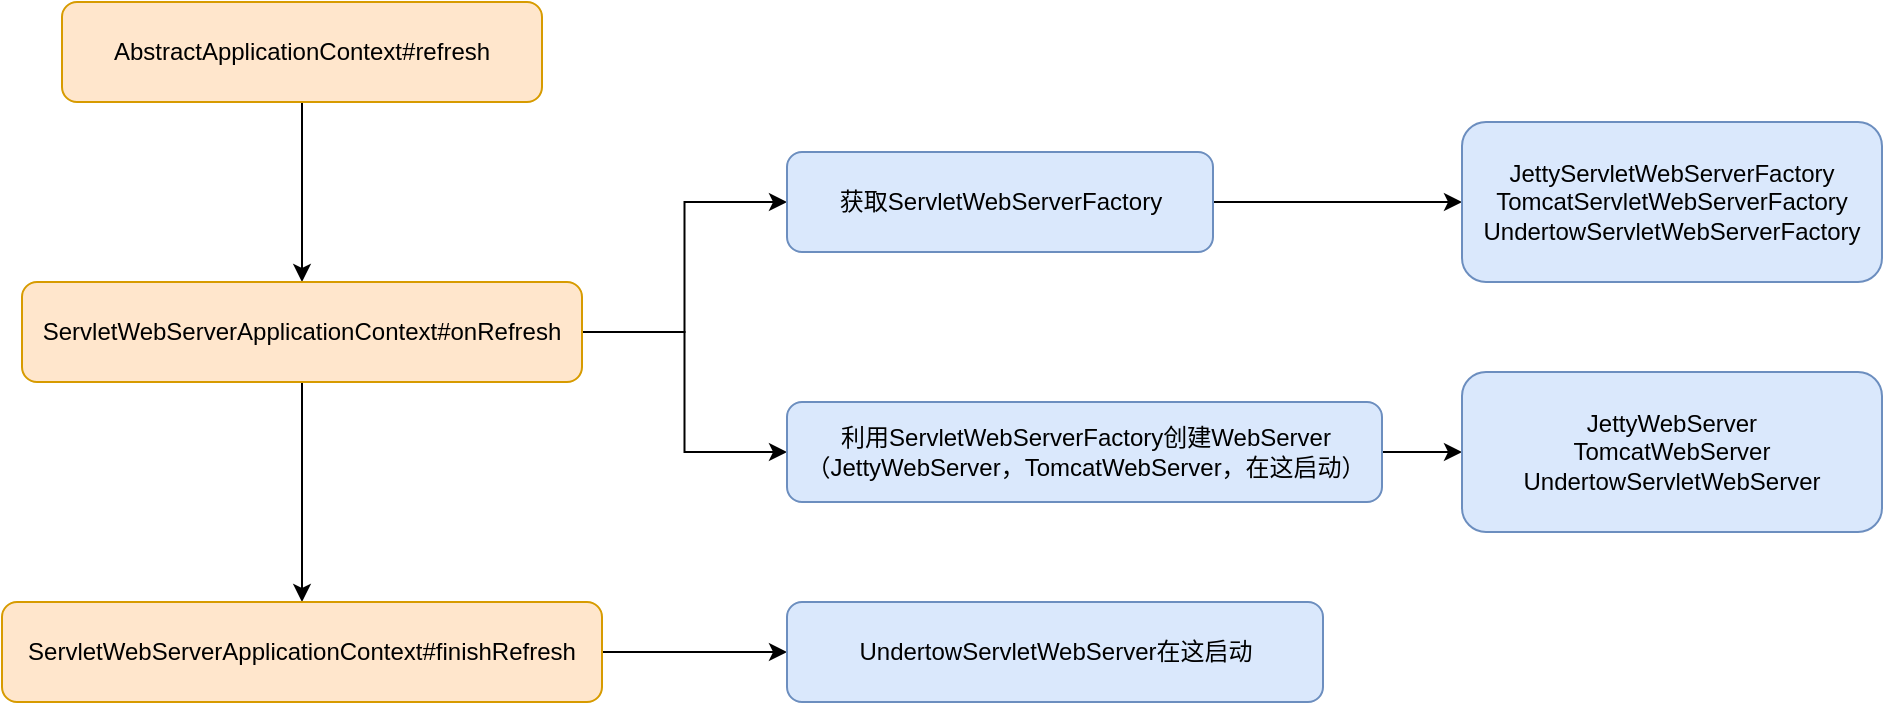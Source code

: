 <mxfile version="14.5.3" type="github">
  <diagram id="-ahcEEFHBMHVNG3VfpO8" name="Page-1">
    <mxGraphModel dx="946" dy="536" grid="1" gridSize="10" guides="1" tooltips="1" connect="1" arrows="1" fold="1" page="1" pageScale="1" pageWidth="827" pageHeight="1169" math="0" shadow="0">
      <root>
        <mxCell id="0" />
        <mxCell id="1" parent="0" />
        <mxCell id="Uoi0qUkUmW6noMAwvUM0-11" style="edgeStyle=orthogonalEdgeStyle;rounded=0;orthogonalLoop=1;jettySize=auto;html=1;" edge="1" parent="1" source="Uoi0qUkUmW6noMAwvUM0-1" target="Uoi0qUkUmW6noMAwvUM0-3">
          <mxGeometry relative="1" as="geometry" />
        </mxCell>
        <mxCell id="Uoi0qUkUmW6noMAwvUM0-1" value="AbstractApplicationContext#refresh" style="rounded=1;whiteSpace=wrap;html=1;fillColor=#ffe6cc;strokeColor=#d79b00;" vertex="1" parent="1">
          <mxGeometry x="250" y="110" width="240" height="50" as="geometry" />
        </mxCell>
        <mxCell id="Uoi0qUkUmW6noMAwvUM0-12" style="edgeStyle=orthogonalEdgeStyle;rounded=0;orthogonalLoop=1;jettySize=auto;html=1;" edge="1" parent="1" source="Uoi0qUkUmW6noMAwvUM0-3" target="Uoi0qUkUmW6noMAwvUM0-10">
          <mxGeometry relative="1" as="geometry" />
        </mxCell>
        <mxCell id="Uoi0qUkUmW6noMAwvUM0-13" style="edgeStyle=orthogonalEdgeStyle;rounded=0;orthogonalLoop=1;jettySize=auto;html=1;exitX=1;exitY=0.5;exitDx=0;exitDy=0;entryX=0;entryY=0.5;entryDx=0;entryDy=0;" edge="1" parent="1" source="Uoi0qUkUmW6noMAwvUM0-3" target="Uoi0qUkUmW6noMAwvUM0-4">
          <mxGeometry relative="1" as="geometry" />
        </mxCell>
        <mxCell id="Uoi0qUkUmW6noMAwvUM0-14" style="edgeStyle=orthogonalEdgeStyle;rounded=0;orthogonalLoop=1;jettySize=auto;html=1;exitX=1;exitY=0.5;exitDx=0;exitDy=0;entryX=0;entryY=0.5;entryDx=0;entryDy=0;" edge="1" parent="1" source="Uoi0qUkUmW6noMAwvUM0-3" target="Uoi0qUkUmW6noMAwvUM0-6">
          <mxGeometry relative="1" as="geometry" />
        </mxCell>
        <mxCell id="Uoi0qUkUmW6noMAwvUM0-3" value="ServletWebServerApplicationContext#onRefresh" style="rounded=1;whiteSpace=wrap;html=1;fillColor=#ffe6cc;strokeColor=#d79b00;" vertex="1" parent="1">
          <mxGeometry x="230" y="250" width="280" height="50" as="geometry" />
        </mxCell>
        <mxCell id="Uoi0qUkUmW6noMAwvUM0-15" style="edgeStyle=orthogonalEdgeStyle;rounded=0;orthogonalLoop=1;jettySize=auto;html=1;exitX=1;exitY=0.5;exitDx=0;exitDy=0;entryX=0;entryY=0.5;entryDx=0;entryDy=0;" edge="1" parent="1" source="Uoi0qUkUmW6noMAwvUM0-4" target="Uoi0qUkUmW6noMAwvUM0-7">
          <mxGeometry relative="1" as="geometry" />
        </mxCell>
        <mxCell id="Uoi0qUkUmW6noMAwvUM0-4" value="获取ServletWebServerFactory" style="rounded=1;whiteSpace=wrap;html=1;fillColor=#dae8fc;strokeColor=#6c8ebf;" vertex="1" parent="1">
          <mxGeometry x="612.5" y="185" width="213" height="50" as="geometry" />
        </mxCell>
        <mxCell id="Uoi0qUkUmW6noMAwvUM0-16" style="edgeStyle=orthogonalEdgeStyle;rounded=0;orthogonalLoop=1;jettySize=auto;html=1;exitX=1;exitY=0.5;exitDx=0;exitDy=0;entryX=0;entryY=0.5;entryDx=0;entryDy=0;" edge="1" parent="1" source="Uoi0qUkUmW6noMAwvUM0-6" target="Uoi0qUkUmW6noMAwvUM0-9">
          <mxGeometry relative="1" as="geometry" />
        </mxCell>
        <mxCell id="Uoi0qUkUmW6noMAwvUM0-6" value="利用ServletWebServerFactory创建WebServer&lt;br&gt;（JettyWebServer，TomcatWebServer，在这启动）" style="rounded=1;whiteSpace=wrap;html=1;fillColor=#dae8fc;strokeColor=#6c8ebf;" vertex="1" parent="1">
          <mxGeometry x="612.5" y="310" width="297.5" height="50" as="geometry" />
        </mxCell>
        <mxCell id="Uoi0qUkUmW6noMAwvUM0-7" value="&lt;div&gt;JettyServletWebServerFactory&lt;/div&gt;&lt;div&gt;TomcatServletWebServerFactory&lt;/div&gt;&lt;div&gt;UndertowServletWebServerFactory&lt;/div&gt;" style="rounded=1;whiteSpace=wrap;html=1;fillColor=#dae8fc;strokeColor=#6c8ebf;" vertex="1" parent="1">
          <mxGeometry x="950" y="170" width="210" height="80" as="geometry" />
        </mxCell>
        <mxCell id="Uoi0qUkUmW6noMAwvUM0-9" value="&lt;div&gt;JettyWebServer&lt;/div&gt;&lt;div&gt;TomcatWebServer&lt;/div&gt;&lt;div&gt;UndertowServletWebServer&lt;/div&gt;" style="rounded=1;whiteSpace=wrap;html=1;fillColor=#dae8fc;strokeColor=#6c8ebf;" vertex="1" parent="1">
          <mxGeometry x="950" y="295" width="210" height="80" as="geometry" />
        </mxCell>
        <mxCell id="Uoi0qUkUmW6noMAwvUM0-18" style="edgeStyle=orthogonalEdgeStyle;rounded=0;orthogonalLoop=1;jettySize=auto;html=1;exitX=1;exitY=0.5;exitDx=0;exitDy=0;entryX=0;entryY=0.5;entryDx=0;entryDy=0;" edge="1" parent="1" source="Uoi0qUkUmW6noMAwvUM0-10" target="Uoi0qUkUmW6noMAwvUM0-17">
          <mxGeometry relative="1" as="geometry" />
        </mxCell>
        <mxCell id="Uoi0qUkUmW6noMAwvUM0-10" value="ServletWebServerApplicationContext#finishRefresh" style="rounded=1;whiteSpace=wrap;html=1;fillColor=#ffe6cc;strokeColor=#d79b00;" vertex="1" parent="1">
          <mxGeometry x="220" y="410" width="300" height="50" as="geometry" />
        </mxCell>
        <mxCell id="Uoi0qUkUmW6noMAwvUM0-17" value="UndertowServletWebServer在这启动" style="rounded=1;whiteSpace=wrap;html=1;fillColor=#dae8fc;strokeColor=#6c8ebf;" vertex="1" parent="1">
          <mxGeometry x="612.5" y="410" width="268" height="50" as="geometry" />
        </mxCell>
      </root>
    </mxGraphModel>
  </diagram>
</mxfile>
